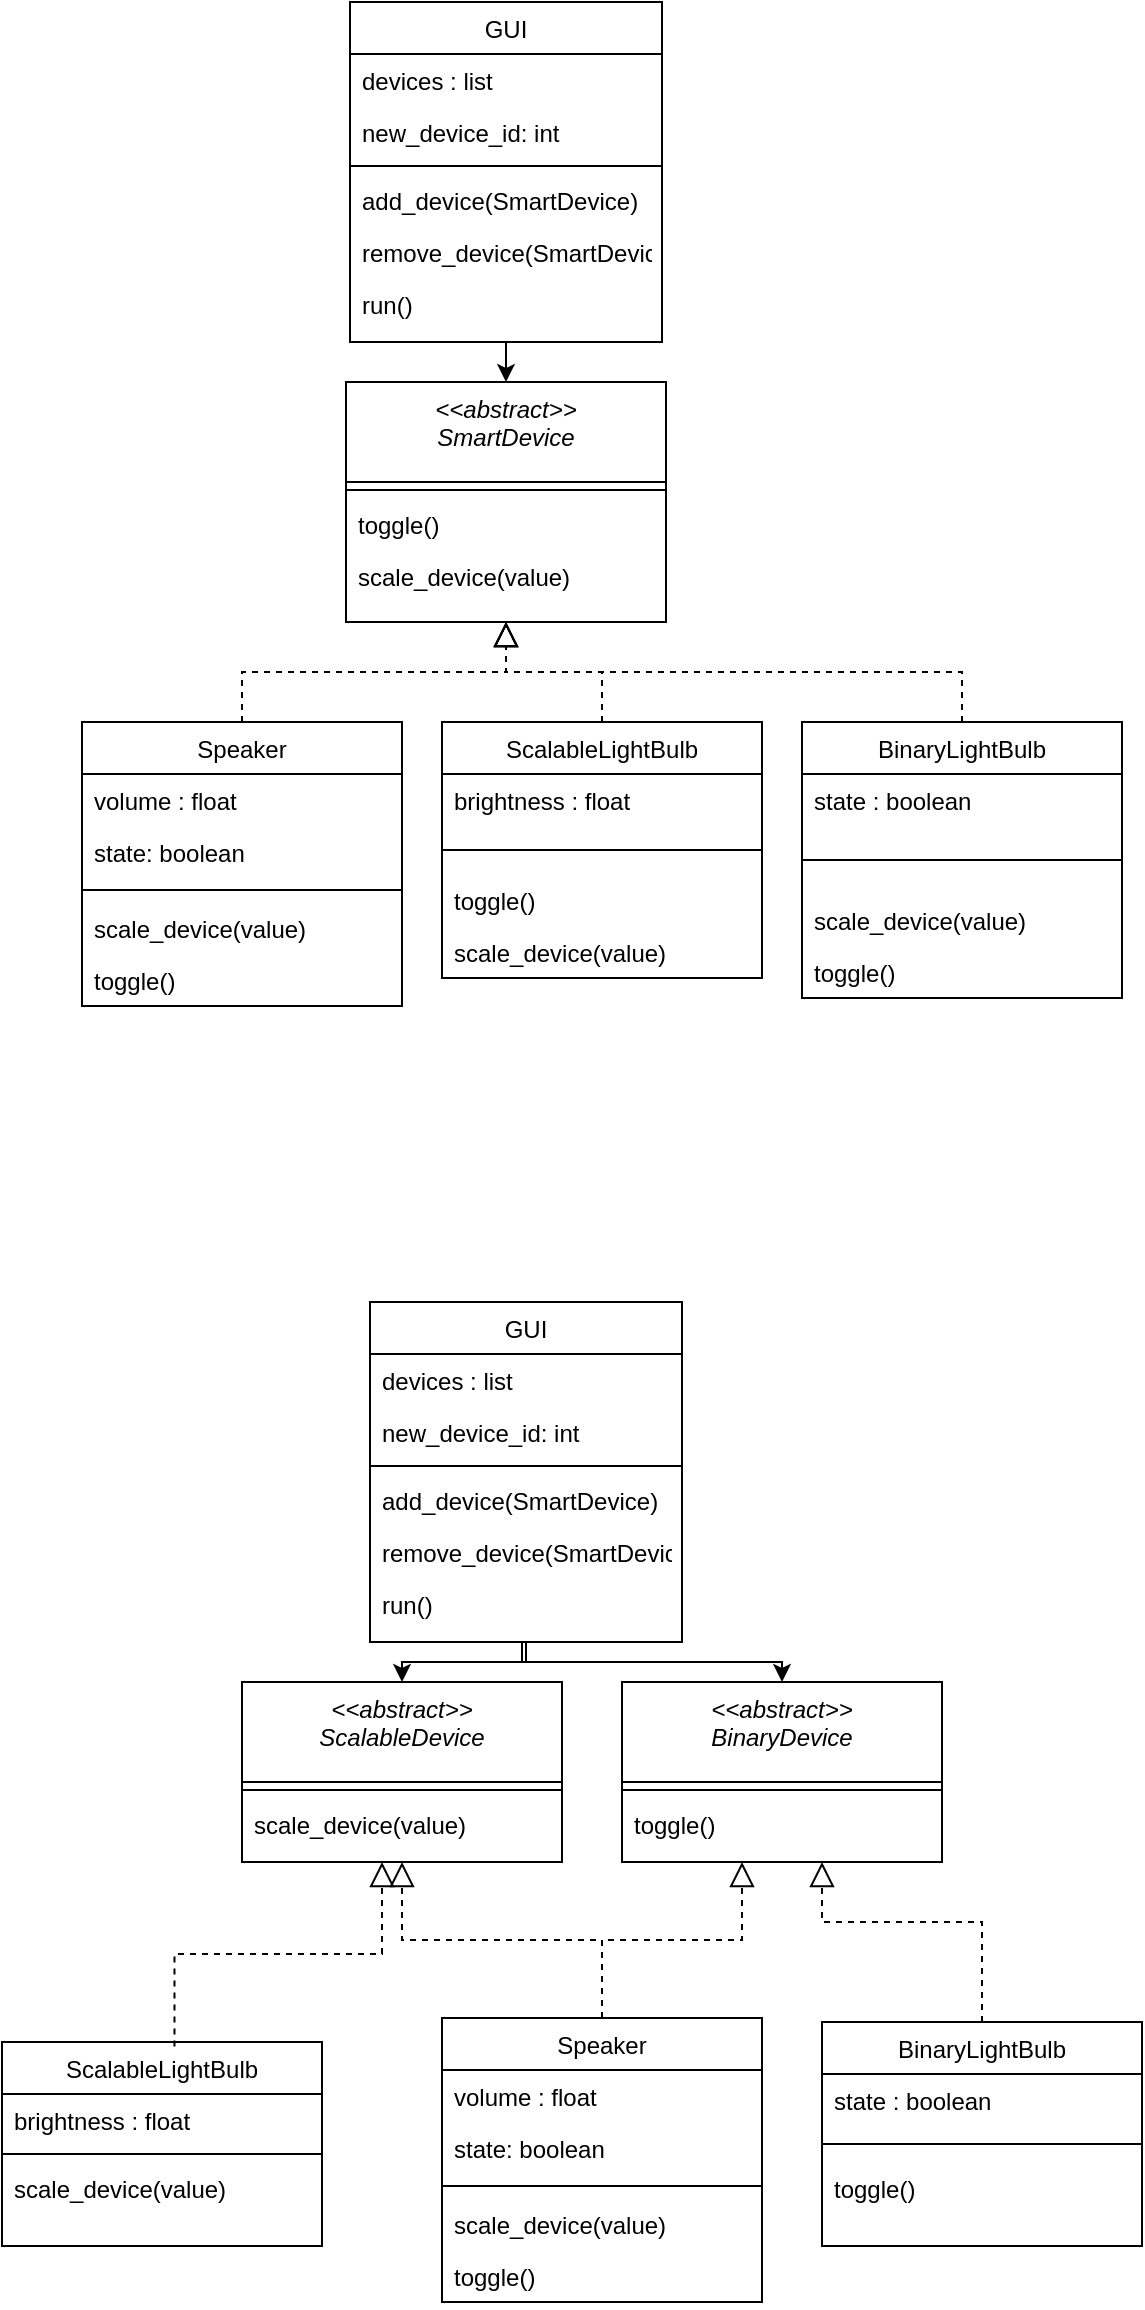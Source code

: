 <mxfile version="21.3.2" type="device">
  <diagram id="C5RBs43oDa-KdzZeNtuy" name="Page-1">
    <mxGraphModel dx="1147" dy="1812" grid="1" gridSize="10" guides="1" tooltips="1" connect="1" arrows="1" fold="1" page="1" pageScale="1" pageWidth="827" pageHeight="1169" math="0" shadow="0">
      <root>
        <mxCell id="WIyWlLk6GJQsqaUBKTNV-0" />
        <mxCell id="WIyWlLk6GJQsqaUBKTNV-1" parent="WIyWlLk6GJQsqaUBKTNV-0" />
        <mxCell id="zkfFHV4jXpPFQw0GAbJ--0" value="&lt;&lt;abstract&gt;&gt;&#xa;SmartDevice" style="swimlane;fontStyle=2;align=center;verticalAlign=top;childLayout=stackLayout;horizontal=1;startSize=50;horizontalStack=0;resizeParent=1;resizeLast=0;collapsible=1;marginBottom=0;rounded=0;shadow=0;strokeWidth=1;fontSize=12;" parent="WIyWlLk6GJQsqaUBKTNV-1" vertex="1">
          <mxGeometry x="252" y="150" width="160" height="120" as="geometry">
            <mxRectangle x="230" y="140" width="160" height="26" as="alternateBounds" />
          </mxGeometry>
        </mxCell>
        <mxCell id="zkfFHV4jXpPFQw0GAbJ--4" value="" style="line;html=1;strokeWidth=1;align=left;verticalAlign=middle;spacingTop=-1;spacingLeft=3;spacingRight=3;rotatable=0;labelPosition=right;points=[];portConstraint=eastwest;" parent="zkfFHV4jXpPFQw0GAbJ--0" vertex="1">
          <mxGeometry y="50" width="160" height="8" as="geometry" />
        </mxCell>
        <mxCell id="zkfFHV4jXpPFQw0GAbJ--2" value="toggle()" style="text;align=left;verticalAlign=top;spacingLeft=4;spacingRight=4;overflow=hidden;rotatable=0;points=[[0,0.5],[1,0.5]];portConstraint=eastwest;rounded=0;shadow=0;html=0;" parent="zkfFHV4jXpPFQw0GAbJ--0" vertex="1">
          <mxGeometry y="58" width="160" height="26" as="geometry" />
        </mxCell>
        <mxCell id="zkfFHV4jXpPFQw0GAbJ--1" value="scale_device(value)" style="text;align=left;verticalAlign=top;spacingLeft=4;spacingRight=4;overflow=hidden;rotatable=0;points=[[0,0.5],[1,0.5]];portConstraint=eastwest;" parent="zkfFHV4jXpPFQw0GAbJ--0" vertex="1">
          <mxGeometry y="84" width="160" height="26" as="geometry" />
        </mxCell>
        <mxCell id="zkfFHV4jXpPFQw0GAbJ--6" value="Speaker" style="swimlane;fontStyle=0;align=center;verticalAlign=top;childLayout=stackLayout;horizontal=1;startSize=26;horizontalStack=0;resizeParent=1;resizeLast=0;collapsible=1;marginBottom=0;rounded=0;shadow=0;strokeWidth=1;" parent="WIyWlLk6GJQsqaUBKTNV-1" vertex="1">
          <mxGeometry x="120" y="320" width="160" height="142" as="geometry">
            <mxRectangle x="130" y="380" width="160" height="26" as="alternateBounds" />
          </mxGeometry>
        </mxCell>
        <mxCell id="oh7XNwsii6wYDQZIFE6f-7" value="volume : float" style="text;align=left;verticalAlign=top;spacingLeft=4;spacingRight=4;overflow=hidden;rotatable=0;points=[[0,0.5],[1,0.5]];portConstraint=eastwest;" vertex="1" parent="zkfFHV4jXpPFQw0GAbJ--6">
          <mxGeometry y="26" width="160" height="26" as="geometry" />
        </mxCell>
        <mxCell id="oh7XNwsii6wYDQZIFE6f-8" value="state: boolean" style="text;align=left;verticalAlign=top;spacingLeft=4;spacingRight=4;overflow=hidden;rotatable=0;points=[[0,0.5],[1,0.5]];portConstraint=eastwest;" vertex="1" parent="zkfFHV4jXpPFQw0GAbJ--6">
          <mxGeometry y="52" width="160" height="26" as="geometry" />
        </mxCell>
        <mxCell id="zkfFHV4jXpPFQw0GAbJ--9" value="" style="line;html=1;strokeWidth=1;align=left;verticalAlign=middle;spacingTop=-1;spacingLeft=3;spacingRight=3;rotatable=0;labelPosition=right;points=[];portConstraint=eastwest;" parent="zkfFHV4jXpPFQw0GAbJ--6" vertex="1">
          <mxGeometry y="78" width="160" height="12" as="geometry" />
        </mxCell>
        <mxCell id="oh7XNwsii6wYDQZIFE6f-10" value="scale_device(value)" style="text;align=left;verticalAlign=top;spacingLeft=4;spacingRight=4;overflow=hidden;rotatable=0;points=[[0,0.5],[1,0.5]];portConstraint=eastwest;" vertex="1" parent="zkfFHV4jXpPFQw0GAbJ--6">
          <mxGeometry y="90" width="160" height="26" as="geometry" />
        </mxCell>
        <mxCell id="oh7XNwsii6wYDQZIFE6f-9" value="toggle()" style="text;align=left;verticalAlign=top;spacingLeft=4;spacingRight=4;overflow=hidden;rotatable=0;points=[[0,0.5],[1,0.5]];portConstraint=eastwest;rounded=0;shadow=0;html=0;" vertex="1" parent="zkfFHV4jXpPFQw0GAbJ--6">
          <mxGeometry y="116" width="160" height="26" as="geometry" />
        </mxCell>
        <mxCell id="zkfFHV4jXpPFQw0GAbJ--12" value="" style="endArrow=block;endSize=10;endFill=0;shadow=0;strokeWidth=1;rounded=0;edgeStyle=elbowEdgeStyle;elbow=vertical;dashed=1;" parent="WIyWlLk6GJQsqaUBKTNV-1" source="zkfFHV4jXpPFQw0GAbJ--6" target="zkfFHV4jXpPFQw0GAbJ--0" edge="1">
          <mxGeometry width="160" relative="1" as="geometry">
            <mxPoint x="200" y="203" as="sourcePoint" />
            <mxPoint x="200" y="203" as="targetPoint" />
          </mxGeometry>
        </mxCell>
        <mxCell id="zkfFHV4jXpPFQw0GAbJ--13" value="ScalableLightBulb" style="swimlane;fontStyle=0;align=center;verticalAlign=top;childLayout=stackLayout;horizontal=1;startSize=26;horizontalStack=0;resizeParent=1;resizeLast=0;collapsible=1;marginBottom=0;rounded=0;shadow=0;strokeWidth=1;" parent="WIyWlLk6GJQsqaUBKTNV-1" vertex="1">
          <mxGeometry x="300" y="320" width="160" height="128" as="geometry">
            <mxRectangle x="340" y="380" width="170" height="26" as="alternateBounds" />
          </mxGeometry>
        </mxCell>
        <mxCell id="oh7XNwsii6wYDQZIFE6f-5" value="brightness : float" style="text;align=left;verticalAlign=top;spacingLeft=4;spacingRight=4;overflow=hidden;rotatable=0;points=[[0,0.5],[1,0.5]];portConstraint=eastwest;" vertex="1" parent="zkfFHV4jXpPFQw0GAbJ--13">
          <mxGeometry y="26" width="160" height="26" as="geometry" />
        </mxCell>
        <mxCell id="zkfFHV4jXpPFQw0GAbJ--15" value="" style="line;html=1;strokeWidth=1;align=left;verticalAlign=middle;spacingTop=-1;spacingLeft=3;spacingRight=3;rotatable=0;labelPosition=right;points=[];portConstraint=eastwest;" parent="zkfFHV4jXpPFQw0GAbJ--13" vertex="1">
          <mxGeometry y="52" width="160" height="24" as="geometry" />
        </mxCell>
        <mxCell id="oh7XNwsii6wYDQZIFE6f-13" value="toggle()" style="text;align=left;verticalAlign=top;spacingLeft=4;spacingRight=4;overflow=hidden;rotatable=0;points=[[0,0.5],[1,0.5]];portConstraint=eastwest;rounded=0;shadow=0;html=0;" vertex="1" parent="zkfFHV4jXpPFQw0GAbJ--13">
          <mxGeometry y="76" width="160" height="26" as="geometry" />
        </mxCell>
        <mxCell id="oh7XNwsii6wYDQZIFE6f-14" value="scale_device(value)" style="text;align=left;verticalAlign=top;spacingLeft=4;spacingRight=4;overflow=hidden;rotatable=0;points=[[0,0.5],[1,0.5]];portConstraint=eastwest;" vertex="1" parent="zkfFHV4jXpPFQw0GAbJ--13">
          <mxGeometry y="102" width="160" height="26" as="geometry" />
        </mxCell>
        <mxCell id="zkfFHV4jXpPFQw0GAbJ--16" value="" style="endArrow=block;endSize=10;endFill=0;shadow=0;strokeWidth=1;rounded=0;edgeStyle=elbowEdgeStyle;elbow=vertical;dashed=1;" parent="WIyWlLk6GJQsqaUBKTNV-1" source="zkfFHV4jXpPFQw0GAbJ--13" target="zkfFHV4jXpPFQw0GAbJ--0" edge="1">
          <mxGeometry width="160" relative="1" as="geometry">
            <mxPoint x="210" y="373" as="sourcePoint" />
            <mxPoint x="310" y="271" as="targetPoint" />
          </mxGeometry>
        </mxCell>
        <mxCell id="zkfFHV4jXpPFQw0GAbJ--17" value="GUI" style="swimlane;fontStyle=0;align=center;verticalAlign=top;childLayout=stackLayout;horizontal=1;startSize=26;horizontalStack=0;resizeParent=1;resizeLast=0;collapsible=1;marginBottom=0;rounded=0;shadow=0;strokeWidth=1;" parent="WIyWlLk6GJQsqaUBKTNV-1" vertex="1">
          <mxGeometry x="254" y="-40" width="156" height="170" as="geometry">
            <mxRectangle x="550" y="140" width="160" height="26" as="alternateBounds" />
          </mxGeometry>
        </mxCell>
        <mxCell id="zkfFHV4jXpPFQw0GAbJ--18" value="devices : list" style="text;align=left;verticalAlign=top;spacingLeft=4;spacingRight=4;overflow=hidden;rotatable=0;points=[[0,0.5],[1,0.5]];portConstraint=eastwest;" parent="zkfFHV4jXpPFQw0GAbJ--17" vertex="1">
          <mxGeometry y="26" width="156" height="26" as="geometry" />
        </mxCell>
        <mxCell id="zkfFHV4jXpPFQw0GAbJ--19" value="new_device_id: int" style="text;align=left;verticalAlign=top;spacingLeft=4;spacingRight=4;overflow=hidden;rotatable=0;points=[[0,0.5],[1,0.5]];portConstraint=eastwest;rounded=0;shadow=0;html=0;" parent="zkfFHV4jXpPFQw0GAbJ--17" vertex="1">
          <mxGeometry y="52" width="156" height="26" as="geometry" />
        </mxCell>
        <mxCell id="zkfFHV4jXpPFQw0GAbJ--23" value="" style="line;html=1;strokeWidth=1;align=left;verticalAlign=middle;spacingTop=-1;spacingLeft=3;spacingRight=3;rotatable=0;labelPosition=right;points=[];portConstraint=eastwest;" parent="zkfFHV4jXpPFQw0GAbJ--17" vertex="1">
          <mxGeometry y="78" width="156" height="8" as="geometry" />
        </mxCell>
        <mxCell id="zkfFHV4jXpPFQw0GAbJ--24" value="add_device(SmartDevice)" style="text;align=left;verticalAlign=top;spacingLeft=4;spacingRight=4;overflow=hidden;rotatable=0;points=[[0,0.5],[1,0.5]];portConstraint=eastwest;" parent="zkfFHV4jXpPFQw0GAbJ--17" vertex="1">
          <mxGeometry y="86" width="156" height="26" as="geometry" />
        </mxCell>
        <mxCell id="zkfFHV4jXpPFQw0GAbJ--25" value="remove_device(SmartDevice)&#xa;" style="text;align=left;verticalAlign=top;spacingLeft=4;spacingRight=4;overflow=hidden;rotatable=0;points=[[0,0.5],[1,0.5]];portConstraint=eastwest;" parent="zkfFHV4jXpPFQw0GAbJ--17" vertex="1">
          <mxGeometry y="112" width="156" height="26" as="geometry" />
        </mxCell>
        <mxCell id="oh7XNwsii6wYDQZIFE6f-0" value="run()" style="text;align=left;verticalAlign=top;spacingLeft=4;spacingRight=4;overflow=hidden;rotatable=0;points=[[0,0.5],[1,0.5]];portConstraint=eastwest;" vertex="1" parent="zkfFHV4jXpPFQw0GAbJ--17">
          <mxGeometry y="138" width="156" height="26" as="geometry" />
        </mxCell>
        <mxCell id="zkfFHV4jXpPFQw0GAbJ--26" value="" style="endArrow=none;shadow=0;strokeWidth=1;rounded=0;endFill=0;edgeStyle=elbowEdgeStyle;elbow=vertical;startArrow=classic;startFill=1;" parent="WIyWlLk6GJQsqaUBKTNV-1" source="zkfFHV4jXpPFQw0GAbJ--0" target="zkfFHV4jXpPFQw0GAbJ--17" edge="1">
          <mxGeometry x="0.5" y="41" relative="1" as="geometry">
            <mxPoint x="380" y="192" as="sourcePoint" />
            <mxPoint x="540" y="192" as="targetPoint" />
            <mxPoint x="-40" y="32" as="offset" />
          </mxGeometry>
        </mxCell>
        <mxCell id="oh7XNwsii6wYDQZIFE6f-1" value="BinaryLightBulb" style="swimlane;fontStyle=0;align=center;verticalAlign=top;childLayout=stackLayout;horizontal=1;startSize=26;horizontalStack=0;resizeParent=1;resizeLast=0;collapsible=1;marginBottom=0;rounded=0;shadow=0;strokeWidth=1;" vertex="1" parent="WIyWlLk6GJQsqaUBKTNV-1">
          <mxGeometry x="480" y="320" width="160" height="138" as="geometry">
            <mxRectangle x="340" y="380" width="170" height="26" as="alternateBounds" />
          </mxGeometry>
        </mxCell>
        <mxCell id="oh7XNwsii6wYDQZIFE6f-6" value="state : boolean" style="text;align=left;verticalAlign=top;spacingLeft=4;spacingRight=4;overflow=hidden;rotatable=0;points=[[0,0.5],[1,0.5]];portConstraint=eastwest;" vertex="1" parent="oh7XNwsii6wYDQZIFE6f-1">
          <mxGeometry y="26" width="160" height="26" as="geometry" />
        </mxCell>
        <mxCell id="oh7XNwsii6wYDQZIFE6f-3" value="" style="line;html=1;strokeWidth=1;align=left;verticalAlign=middle;spacingTop=-1;spacingLeft=3;spacingRight=3;rotatable=0;labelPosition=right;points=[];portConstraint=eastwest;" vertex="1" parent="oh7XNwsii6wYDQZIFE6f-1">
          <mxGeometry y="52" width="160" height="34" as="geometry" />
        </mxCell>
        <mxCell id="oh7XNwsii6wYDQZIFE6f-16" value="scale_device(value)" style="text;align=left;verticalAlign=top;spacingLeft=4;spacingRight=4;overflow=hidden;rotatable=0;points=[[0,0.5],[1,0.5]];portConstraint=eastwest;" vertex="1" parent="oh7XNwsii6wYDQZIFE6f-1">
          <mxGeometry y="86" width="160" height="26" as="geometry" />
        </mxCell>
        <mxCell id="oh7XNwsii6wYDQZIFE6f-15" value="toggle()" style="text;align=left;verticalAlign=top;spacingLeft=4;spacingRight=4;overflow=hidden;rotatable=0;points=[[0,0.5],[1,0.5]];portConstraint=eastwest;rounded=0;shadow=0;html=0;" vertex="1" parent="oh7XNwsii6wYDQZIFE6f-1">
          <mxGeometry y="112" width="160" height="26" as="geometry" />
        </mxCell>
        <mxCell id="oh7XNwsii6wYDQZIFE6f-4" value="" style="endArrow=block;endSize=10;endFill=0;shadow=0;strokeWidth=1;rounded=0;edgeStyle=elbowEdgeStyle;elbow=vertical;dashed=1;entryX=0.5;entryY=1;entryDx=0;entryDy=0;" edge="1" parent="WIyWlLk6GJQsqaUBKTNV-1" source="oh7XNwsii6wYDQZIFE6f-1" target="zkfFHV4jXpPFQw0GAbJ--0">
          <mxGeometry width="160" relative="1" as="geometry">
            <mxPoint x="430" y="370" as="sourcePoint" />
            <mxPoint x="342" y="322" as="targetPoint" />
          </mxGeometry>
        </mxCell>
        <mxCell id="oh7XNwsii6wYDQZIFE6f-17" value="&lt;&lt;abstract&gt;&gt;&#xa;ScalableDevice" style="swimlane;fontStyle=2;align=center;verticalAlign=top;childLayout=stackLayout;horizontal=1;startSize=50;horizontalStack=0;resizeParent=1;resizeLast=0;collapsible=1;marginBottom=0;rounded=0;shadow=0;strokeWidth=1;fontSize=12;" vertex="1" parent="WIyWlLk6GJQsqaUBKTNV-1">
          <mxGeometry x="200" y="800" width="160" height="90" as="geometry">
            <mxRectangle x="230" y="140" width="160" height="26" as="alternateBounds" />
          </mxGeometry>
        </mxCell>
        <mxCell id="oh7XNwsii6wYDQZIFE6f-18" value="" style="line;html=1;strokeWidth=1;align=left;verticalAlign=middle;spacingTop=-1;spacingLeft=3;spacingRight=3;rotatable=0;labelPosition=right;points=[];portConstraint=eastwest;" vertex="1" parent="oh7XNwsii6wYDQZIFE6f-17">
          <mxGeometry y="50" width="160" height="8" as="geometry" />
        </mxCell>
        <mxCell id="oh7XNwsii6wYDQZIFE6f-20" value="scale_device(value)" style="text;align=left;verticalAlign=top;spacingLeft=4;spacingRight=4;overflow=hidden;rotatable=0;points=[[0,0.5],[1,0.5]];portConstraint=eastwest;" vertex="1" parent="oh7XNwsii6wYDQZIFE6f-17">
          <mxGeometry y="58" width="160" height="26" as="geometry" />
        </mxCell>
        <mxCell id="oh7XNwsii6wYDQZIFE6f-21" value="Speaker" style="swimlane;fontStyle=0;align=center;verticalAlign=top;childLayout=stackLayout;horizontal=1;startSize=26;horizontalStack=0;resizeParent=1;resizeLast=0;collapsible=1;marginBottom=0;rounded=0;shadow=0;strokeWidth=1;" vertex="1" parent="WIyWlLk6GJQsqaUBKTNV-1">
          <mxGeometry x="300" y="968" width="160" height="142" as="geometry">
            <mxRectangle x="130" y="380" width="160" height="26" as="alternateBounds" />
          </mxGeometry>
        </mxCell>
        <mxCell id="oh7XNwsii6wYDQZIFE6f-22" value="volume : float" style="text;align=left;verticalAlign=top;spacingLeft=4;spacingRight=4;overflow=hidden;rotatable=0;points=[[0,0.5],[1,0.5]];portConstraint=eastwest;" vertex="1" parent="oh7XNwsii6wYDQZIFE6f-21">
          <mxGeometry y="26" width="160" height="26" as="geometry" />
        </mxCell>
        <mxCell id="oh7XNwsii6wYDQZIFE6f-23" value="state: boolean" style="text;align=left;verticalAlign=top;spacingLeft=4;spacingRight=4;overflow=hidden;rotatable=0;points=[[0,0.5],[1,0.5]];portConstraint=eastwest;" vertex="1" parent="oh7XNwsii6wYDQZIFE6f-21">
          <mxGeometry y="52" width="160" height="26" as="geometry" />
        </mxCell>
        <mxCell id="oh7XNwsii6wYDQZIFE6f-24" value="" style="line;html=1;strokeWidth=1;align=left;verticalAlign=middle;spacingTop=-1;spacingLeft=3;spacingRight=3;rotatable=0;labelPosition=right;points=[];portConstraint=eastwest;" vertex="1" parent="oh7XNwsii6wYDQZIFE6f-21">
          <mxGeometry y="78" width="160" height="12" as="geometry" />
        </mxCell>
        <mxCell id="oh7XNwsii6wYDQZIFE6f-25" value="scale_device(value)" style="text;align=left;verticalAlign=top;spacingLeft=4;spacingRight=4;overflow=hidden;rotatable=0;points=[[0,0.5],[1,0.5]];portConstraint=eastwest;" vertex="1" parent="oh7XNwsii6wYDQZIFE6f-21">
          <mxGeometry y="90" width="160" height="26" as="geometry" />
        </mxCell>
        <mxCell id="oh7XNwsii6wYDQZIFE6f-26" value="toggle()" style="text;align=left;verticalAlign=top;spacingLeft=4;spacingRight=4;overflow=hidden;rotatable=0;points=[[0,0.5],[1,0.5]];portConstraint=eastwest;rounded=0;shadow=0;html=0;" vertex="1" parent="oh7XNwsii6wYDQZIFE6f-21">
          <mxGeometry y="116" width="160" height="26" as="geometry" />
        </mxCell>
        <mxCell id="oh7XNwsii6wYDQZIFE6f-27" value="" style="endArrow=block;endSize=10;endFill=0;shadow=0;strokeWidth=1;rounded=0;edgeStyle=elbowEdgeStyle;elbow=vertical;dashed=1;" edge="1" parent="WIyWlLk6GJQsqaUBKTNV-1" source="oh7XNwsii6wYDQZIFE6f-21" target="oh7XNwsii6wYDQZIFE6f-17">
          <mxGeometry width="160" relative="1" as="geometry">
            <mxPoint x="210" y="853" as="sourcePoint" />
            <mxPoint x="210" y="853" as="targetPoint" />
          </mxGeometry>
        </mxCell>
        <mxCell id="oh7XNwsii6wYDQZIFE6f-28" value="ScalableLightBulb" style="swimlane;fontStyle=0;align=center;verticalAlign=top;childLayout=stackLayout;horizontal=1;startSize=26;horizontalStack=0;resizeParent=1;resizeLast=0;collapsible=1;marginBottom=0;rounded=0;shadow=0;strokeWidth=1;" vertex="1" parent="WIyWlLk6GJQsqaUBKTNV-1">
          <mxGeometry x="80" y="980" width="160" height="102" as="geometry">
            <mxRectangle x="340" y="380" width="170" height="26" as="alternateBounds" />
          </mxGeometry>
        </mxCell>
        <mxCell id="oh7XNwsii6wYDQZIFE6f-29" value="brightness : float" style="text;align=left;verticalAlign=top;spacingLeft=4;spacingRight=4;overflow=hidden;rotatable=0;points=[[0,0.5],[1,0.5]];portConstraint=eastwest;" vertex="1" parent="oh7XNwsii6wYDQZIFE6f-28">
          <mxGeometry y="26" width="160" height="26" as="geometry" />
        </mxCell>
        <mxCell id="oh7XNwsii6wYDQZIFE6f-30" value="" style="line;html=1;strokeWidth=1;align=left;verticalAlign=middle;spacingTop=-1;spacingLeft=3;spacingRight=3;rotatable=0;labelPosition=right;points=[];portConstraint=eastwest;" vertex="1" parent="oh7XNwsii6wYDQZIFE6f-28">
          <mxGeometry y="52" width="160" height="8" as="geometry" />
        </mxCell>
        <mxCell id="oh7XNwsii6wYDQZIFE6f-32" value="scale_device(value)" style="text;align=left;verticalAlign=top;spacingLeft=4;spacingRight=4;overflow=hidden;rotatable=0;points=[[0,0.5],[1,0.5]];portConstraint=eastwest;" vertex="1" parent="oh7XNwsii6wYDQZIFE6f-28">
          <mxGeometry y="60" width="160" height="26" as="geometry" />
        </mxCell>
        <mxCell id="oh7XNwsii6wYDQZIFE6f-33" value="" style="endArrow=block;endSize=10;endFill=0;shadow=0;strokeWidth=1;rounded=0;edgeStyle=elbowEdgeStyle;elbow=vertical;dashed=1;exitX=0.5;exitY=0;exitDx=0;exitDy=0;" edge="1" parent="WIyWlLk6GJQsqaUBKTNV-1" source="oh7XNwsii6wYDQZIFE6f-42">
          <mxGeometry width="160" relative="1" as="geometry">
            <mxPoint x="220" y="1023" as="sourcePoint" />
            <mxPoint x="490" y="890" as="targetPoint" />
            <Array as="points">
              <mxPoint x="530" y="920" />
            </Array>
          </mxGeometry>
        </mxCell>
        <mxCell id="oh7XNwsii6wYDQZIFE6f-34" value="GUI" style="swimlane;fontStyle=0;align=center;verticalAlign=top;childLayout=stackLayout;horizontal=1;startSize=26;horizontalStack=0;resizeParent=1;resizeLast=0;collapsible=1;marginBottom=0;rounded=0;shadow=0;strokeWidth=1;" vertex="1" parent="WIyWlLk6GJQsqaUBKTNV-1">
          <mxGeometry x="264" y="610" width="156" height="170" as="geometry">
            <mxRectangle x="550" y="140" width="160" height="26" as="alternateBounds" />
          </mxGeometry>
        </mxCell>
        <mxCell id="oh7XNwsii6wYDQZIFE6f-35" value="devices : list" style="text;align=left;verticalAlign=top;spacingLeft=4;spacingRight=4;overflow=hidden;rotatable=0;points=[[0,0.5],[1,0.5]];portConstraint=eastwest;" vertex="1" parent="oh7XNwsii6wYDQZIFE6f-34">
          <mxGeometry y="26" width="156" height="26" as="geometry" />
        </mxCell>
        <mxCell id="oh7XNwsii6wYDQZIFE6f-36" value="new_device_id: int" style="text;align=left;verticalAlign=top;spacingLeft=4;spacingRight=4;overflow=hidden;rotatable=0;points=[[0,0.5],[1,0.5]];portConstraint=eastwest;rounded=0;shadow=0;html=0;" vertex="1" parent="oh7XNwsii6wYDQZIFE6f-34">
          <mxGeometry y="52" width="156" height="26" as="geometry" />
        </mxCell>
        <mxCell id="oh7XNwsii6wYDQZIFE6f-37" value="" style="line;html=1;strokeWidth=1;align=left;verticalAlign=middle;spacingTop=-1;spacingLeft=3;spacingRight=3;rotatable=0;labelPosition=right;points=[];portConstraint=eastwest;" vertex="1" parent="oh7XNwsii6wYDQZIFE6f-34">
          <mxGeometry y="78" width="156" height="8" as="geometry" />
        </mxCell>
        <mxCell id="oh7XNwsii6wYDQZIFE6f-38" value="add_device(SmartDevice)" style="text;align=left;verticalAlign=top;spacingLeft=4;spacingRight=4;overflow=hidden;rotatable=0;points=[[0,0.5],[1,0.5]];portConstraint=eastwest;" vertex="1" parent="oh7XNwsii6wYDQZIFE6f-34">
          <mxGeometry y="86" width="156" height="26" as="geometry" />
        </mxCell>
        <mxCell id="oh7XNwsii6wYDQZIFE6f-39" value="remove_device(SmartDevice)&#xa;" style="text;align=left;verticalAlign=top;spacingLeft=4;spacingRight=4;overflow=hidden;rotatable=0;points=[[0,0.5],[1,0.5]];portConstraint=eastwest;" vertex="1" parent="oh7XNwsii6wYDQZIFE6f-34">
          <mxGeometry y="112" width="156" height="26" as="geometry" />
        </mxCell>
        <mxCell id="oh7XNwsii6wYDQZIFE6f-40" value="run()" style="text;align=left;verticalAlign=top;spacingLeft=4;spacingRight=4;overflow=hidden;rotatable=0;points=[[0,0.5],[1,0.5]];portConstraint=eastwest;" vertex="1" parent="oh7XNwsii6wYDQZIFE6f-34">
          <mxGeometry y="138" width="156" height="26" as="geometry" />
        </mxCell>
        <mxCell id="oh7XNwsii6wYDQZIFE6f-41" value="" style="endArrow=none;shadow=0;strokeWidth=1;rounded=0;endFill=0;edgeStyle=elbowEdgeStyle;elbow=vertical;startArrow=classic;startFill=1;" edge="1" parent="WIyWlLk6GJQsqaUBKTNV-1" source="oh7XNwsii6wYDQZIFE6f-17" target="oh7XNwsii6wYDQZIFE6f-34">
          <mxGeometry x="0.5" y="41" relative="1" as="geometry">
            <mxPoint x="390" y="842" as="sourcePoint" />
            <mxPoint x="550" y="842" as="targetPoint" />
            <mxPoint x="-40" y="32" as="offset" />
          </mxGeometry>
        </mxCell>
        <mxCell id="oh7XNwsii6wYDQZIFE6f-42" value="BinaryLightBulb" style="swimlane;fontStyle=0;align=center;verticalAlign=top;childLayout=stackLayout;horizontal=1;startSize=26;horizontalStack=0;resizeParent=1;resizeLast=0;collapsible=1;marginBottom=0;rounded=0;shadow=0;strokeWidth=1;" vertex="1" parent="WIyWlLk6GJQsqaUBKTNV-1">
          <mxGeometry x="490" y="970" width="160" height="112" as="geometry">
            <mxRectangle x="340" y="380" width="170" height="26" as="alternateBounds" />
          </mxGeometry>
        </mxCell>
        <mxCell id="oh7XNwsii6wYDQZIFE6f-43" value="state : boolean" style="text;align=left;verticalAlign=top;spacingLeft=4;spacingRight=4;overflow=hidden;rotatable=0;points=[[0,0.5],[1,0.5]];portConstraint=eastwest;" vertex="1" parent="oh7XNwsii6wYDQZIFE6f-42">
          <mxGeometry y="26" width="160" height="26" as="geometry" />
        </mxCell>
        <mxCell id="oh7XNwsii6wYDQZIFE6f-44" value="" style="line;html=1;strokeWidth=1;align=left;verticalAlign=middle;spacingTop=-1;spacingLeft=3;spacingRight=3;rotatable=0;labelPosition=right;points=[];portConstraint=eastwest;" vertex="1" parent="oh7XNwsii6wYDQZIFE6f-42">
          <mxGeometry y="52" width="160" height="18" as="geometry" />
        </mxCell>
        <mxCell id="oh7XNwsii6wYDQZIFE6f-46" value="toggle()" style="text;align=left;verticalAlign=top;spacingLeft=4;spacingRight=4;overflow=hidden;rotatable=0;points=[[0,0.5],[1,0.5]];portConstraint=eastwest;rounded=0;shadow=0;html=0;" vertex="1" parent="oh7XNwsii6wYDQZIFE6f-42">
          <mxGeometry y="70" width="160" height="26" as="geometry" />
        </mxCell>
        <mxCell id="oh7XNwsii6wYDQZIFE6f-47" value="" style="endArrow=block;endSize=10;endFill=0;shadow=0;strokeWidth=1;rounded=0;edgeStyle=elbowEdgeStyle;elbow=vertical;dashed=1;exitX=0.539;exitY=0.022;exitDx=0;exitDy=0;exitPerimeter=0;" edge="1" parent="WIyWlLk6GJQsqaUBKTNV-1" source="oh7XNwsii6wYDQZIFE6f-28">
          <mxGeometry width="160" relative="1" as="geometry">
            <mxPoint x="440" y="1020" as="sourcePoint" />
            <mxPoint x="270" y="890" as="targetPoint" />
          </mxGeometry>
        </mxCell>
        <mxCell id="oh7XNwsii6wYDQZIFE6f-48" value="&lt;&lt;abstract&gt;&gt;&#xa;BinaryDevice" style="swimlane;fontStyle=2;align=center;verticalAlign=top;childLayout=stackLayout;horizontal=1;startSize=50;horizontalStack=0;resizeParent=1;resizeLast=0;collapsible=1;marginBottom=0;rounded=0;shadow=0;strokeWidth=1;fontSize=12;" vertex="1" parent="WIyWlLk6GJQsqaUBKTNV-1">
          <mxGeometry x="390" y="800" width="160" height="90" as="geometry">
            <mxRectangle x="230" y="140" width="160" height="26" as="alternateBounds" />
          </mxGeometry>
        </mxCell>
        <mxCell id="oh7XNwsii6wYDQZIFE6f-49" value="" style="line;html=1;strokeWidth=1;align=left;verticalAlign=middle;spacingTop=-1;spacingLeft=3;spacingRight=3;rotatable=0;labelPosition=right;points=[];portConstraint=eastwest;" vertex="1" parent="oh7XNwsii6wYDQZIFE6f-48">
          <mxGeometry y="50" width="160" height="8" as="geometry" />
        </mxCell>
        <mxCell id="oh7XNwsii6wYDQZIFE6f-50" value="toggle()" style="text;align=left;verticalAlign=top;spacingLeft=4;spacingRight=4;overflow=hidden;rotatable=0;points=[[0,0.5],[1,0.5]];portConstraint=eastwest;rounded=0;shadow=0;html=0;" vertex="1" parent="oh7XNwsii6wYDQZIFE6f-48">
          <mxGeometry y="58" width="160" height="26" as="geometry" />
        </mxCell>
        <mxCell id="oh7XNwsii6wYDQZIFE6f-53" value="" style="endArrow=none;shadow=0;strokeWidth=1;rounded=0;endFill=0;edgeStyle=elbowEdgeStyle;elbow=vertical;startArrow=classic;startFill=1;" edge="1" parent="WIyWlLk6GJQsqaUBKTNV-1" source="oh7XNwsii6wYDQZIFE6f-48">
          <mxGeometry x="0.5" y="41" relative="1" as="geometry">
            <mxPoint x="290" y="810" as="sourcePoint" />
            <mxPoint x="340" y="780" as="targetPoint" />
            <mxPoint x="-40" y="32" as="offset" />
          </mxGeometry>
        </mxCell>
        <mxCell id="oh7XNwsii6wYDQZIFE6f-54" value="" style="endArrow=block;endSize=10;endFill=0;shadow=0;strokeWidth=1;rounded=0;edgeStyle=elbowEdgeStyle;elbow=vertical;dashed=1;exitX=0.5;exitY=0;exitDx=0;exitDy=0;" edge="1" parent="WIyWlLk6GJQsqaUBKTNV-1" source="oh7XNwsii6wYDQZIFE6f-21">
          <mxGeometry width="160" relative="1" as="geometry">
            <mxPoint x="390" y="978" as="sourcePoint" />
            <mxPoint x="450" y="890" as="targetPoint" />
          </mxGeometry>
        </mxCell>
      </root>
    </mxGraphModel>
  </diagram>
</mxfile>
